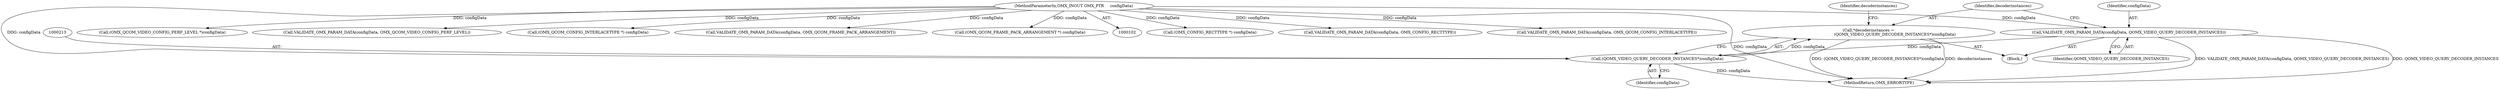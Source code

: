 digraph "0_Android_560ccdb509a7b86186fac0fce1b25bd9a3e6a6e8@pointer" {
"1000210" [label="(Call,*decoderinstances =\n                                          (QOMX_VIDEO_QUERY_DECODER_INSTANCES*)configData)"];
"1000212" [label="(Call,(QOMX_VIDEO_QUERY_DECODER_INSTANCES*)configData)"];
"1000206" [label="(Call,VALIDATE_OMX_PARAM_DATA(configData, QOMX_VIDEO_QUERY_DECODER_INSTANCES))"];
"1000105" [label="(MethodParameterIn,OMX_INOUT OMX_PTR     configData)"];
"1000258" [label="(Call,(OMX_CONFIG_RECTTYPE *) configData)"];
"1000252" [label="(Call,VALIDATE_OMX_PARAM_DATA(configData, OMX_CONFIG_RECTTYPE))"];
"1000130" [label="(Call,VALIDATE_OMX_PARAM_DATA(configData, OMX_QCOM_CONFIG_INTERLACETYPE))"];
"1000212" [label="(Call,(QOMX_VIDEO_QUERY_DECODER_INSTANCES*)configData)"];
"1000291" [label="(Call,(OMX_QCOM_VIDEO_CONFIG_PERF_LEVEL *)configData)"];
"1000205" [label="(Block,)"];
"1000206" [label="(Call,VALIDATE_OMX_PARAM_DATA(configData, QOMX_VIDEO_QUERY_DECODER_INSTANCES))"];
"1000284" [label="(Call,VALIDATE_OMX_PARAM_DATA(configData, OMX_QCOM_VIDEO_CONFIG_PERF_LEVEL))"];
"1000210" [label="(Call,*decoderinstances =\n                                          (QOMX_VIDEO_QUERY_DECODER_INSTANCES*)configData)"];
"1000136" [label="(Call,(OMX_QCOM_CONFIG_INTERLACETYPE *) configData)"];
"1000214" [label="(Identifier,configData)"];
"1000230" [label="(Call,VALIDATE_OMX_PARAM_DATA(configData, OMX_QCOM_FRAME_PACK_ARRANGEMENT))"];
"1000211" [label="(Identifier,decoderinstances)"];
"1000217" [label="(Identifier,decoderinstances)"];
"1000207" [label="(Identifier,configData)"];
"1000357" [label="(MethodReturn,OMX_ERRORTYPE)"];
"1000105" [label="(MethodParameterIn,OMX_INOUT OMX_PTR     configData)"];
"1000208" [label="(Identifier,QOMX_VIDEO_QUERY_DECODER_INSTANCES)"];
"1000236" [label="(Call,(OMX_QCOM_FRAME_PACK_ARRANGEMENT *) configData)"];
"1000210" -> "1000205"  [label="AST: "];
"1000210" -> "1000212"  [label="CFG: "];
"1000211" -> "1000210"  [label="AST: "];
"1000212" -> "1000210"  [label="AST: "];
"1000217" -> "1000210"  [label="CFG: "];
"1000210" -> "1000357"  [label="DDG: (QOMX_VIDEO_QUERY_DECODER_INSTANCES*)configData"];
"1000210" -> "1000357"  [label="DDG: decoderinstances"];
"1000212" -> "1000210"  [label="DDG: configData"];
"1000212" -> "1000214"  [label="CFG: "];
"1000213" -> "1000212"  [label="AST: "];
"1000214" -> "1000212"  [label="AST: "];
"1000212" -> "1000357"  [label="DDG: configData"];
"1000206" -> "1000212"  [label="DDG: configData"];
"1000105" -> "1000212"  [label="DDG: configData"];
"1000206" -> "1000205"  [label="AST: "];
"1000206" -> "1000208"  [label="CFG: "];
"1000207" -> "1000206"  [label="AST: "];
"1000208" -> "1000206"  [label="AST: "];
"1000211" -> "1000206"  [label="CFG: "];
"1000206" -> "1000357"  [label="DDG: VALIDATE_OMX_PARAM_DATA(configData, QOMX_VIDEO_QUERY_DECODER_INSTANCES)"];
"1000206" -> "1000357"  [label="DDG: QOMX_VIDEO_QUERY_DECODER_INSTANCES"];
"1000105" -> "1000206"  [label="DDG: configData"];
"1000105" -> "1000102"  [label="AST: "];
"1000105" -> "1000357"  [label="DDG: configData"];
"1000105" -> "1000130"  [label="DDG: configData"];
"1000105" -> "1000136"  [label="DDG: configData"];
"1000105" -> "1000230"  [label="DDG: configData"];
"1000105" -> "1000236"  [label="DDG: configData"];
"1000105" -> "1000252"  [label="DDG: configData"];
"1000105" -> "1000258"  [label="DDG: configData"];
"1000105" -> "1000284"  [label="DDG: configData"];
"1000105" -> "1000291"  [label="DDG: configData"];
}
